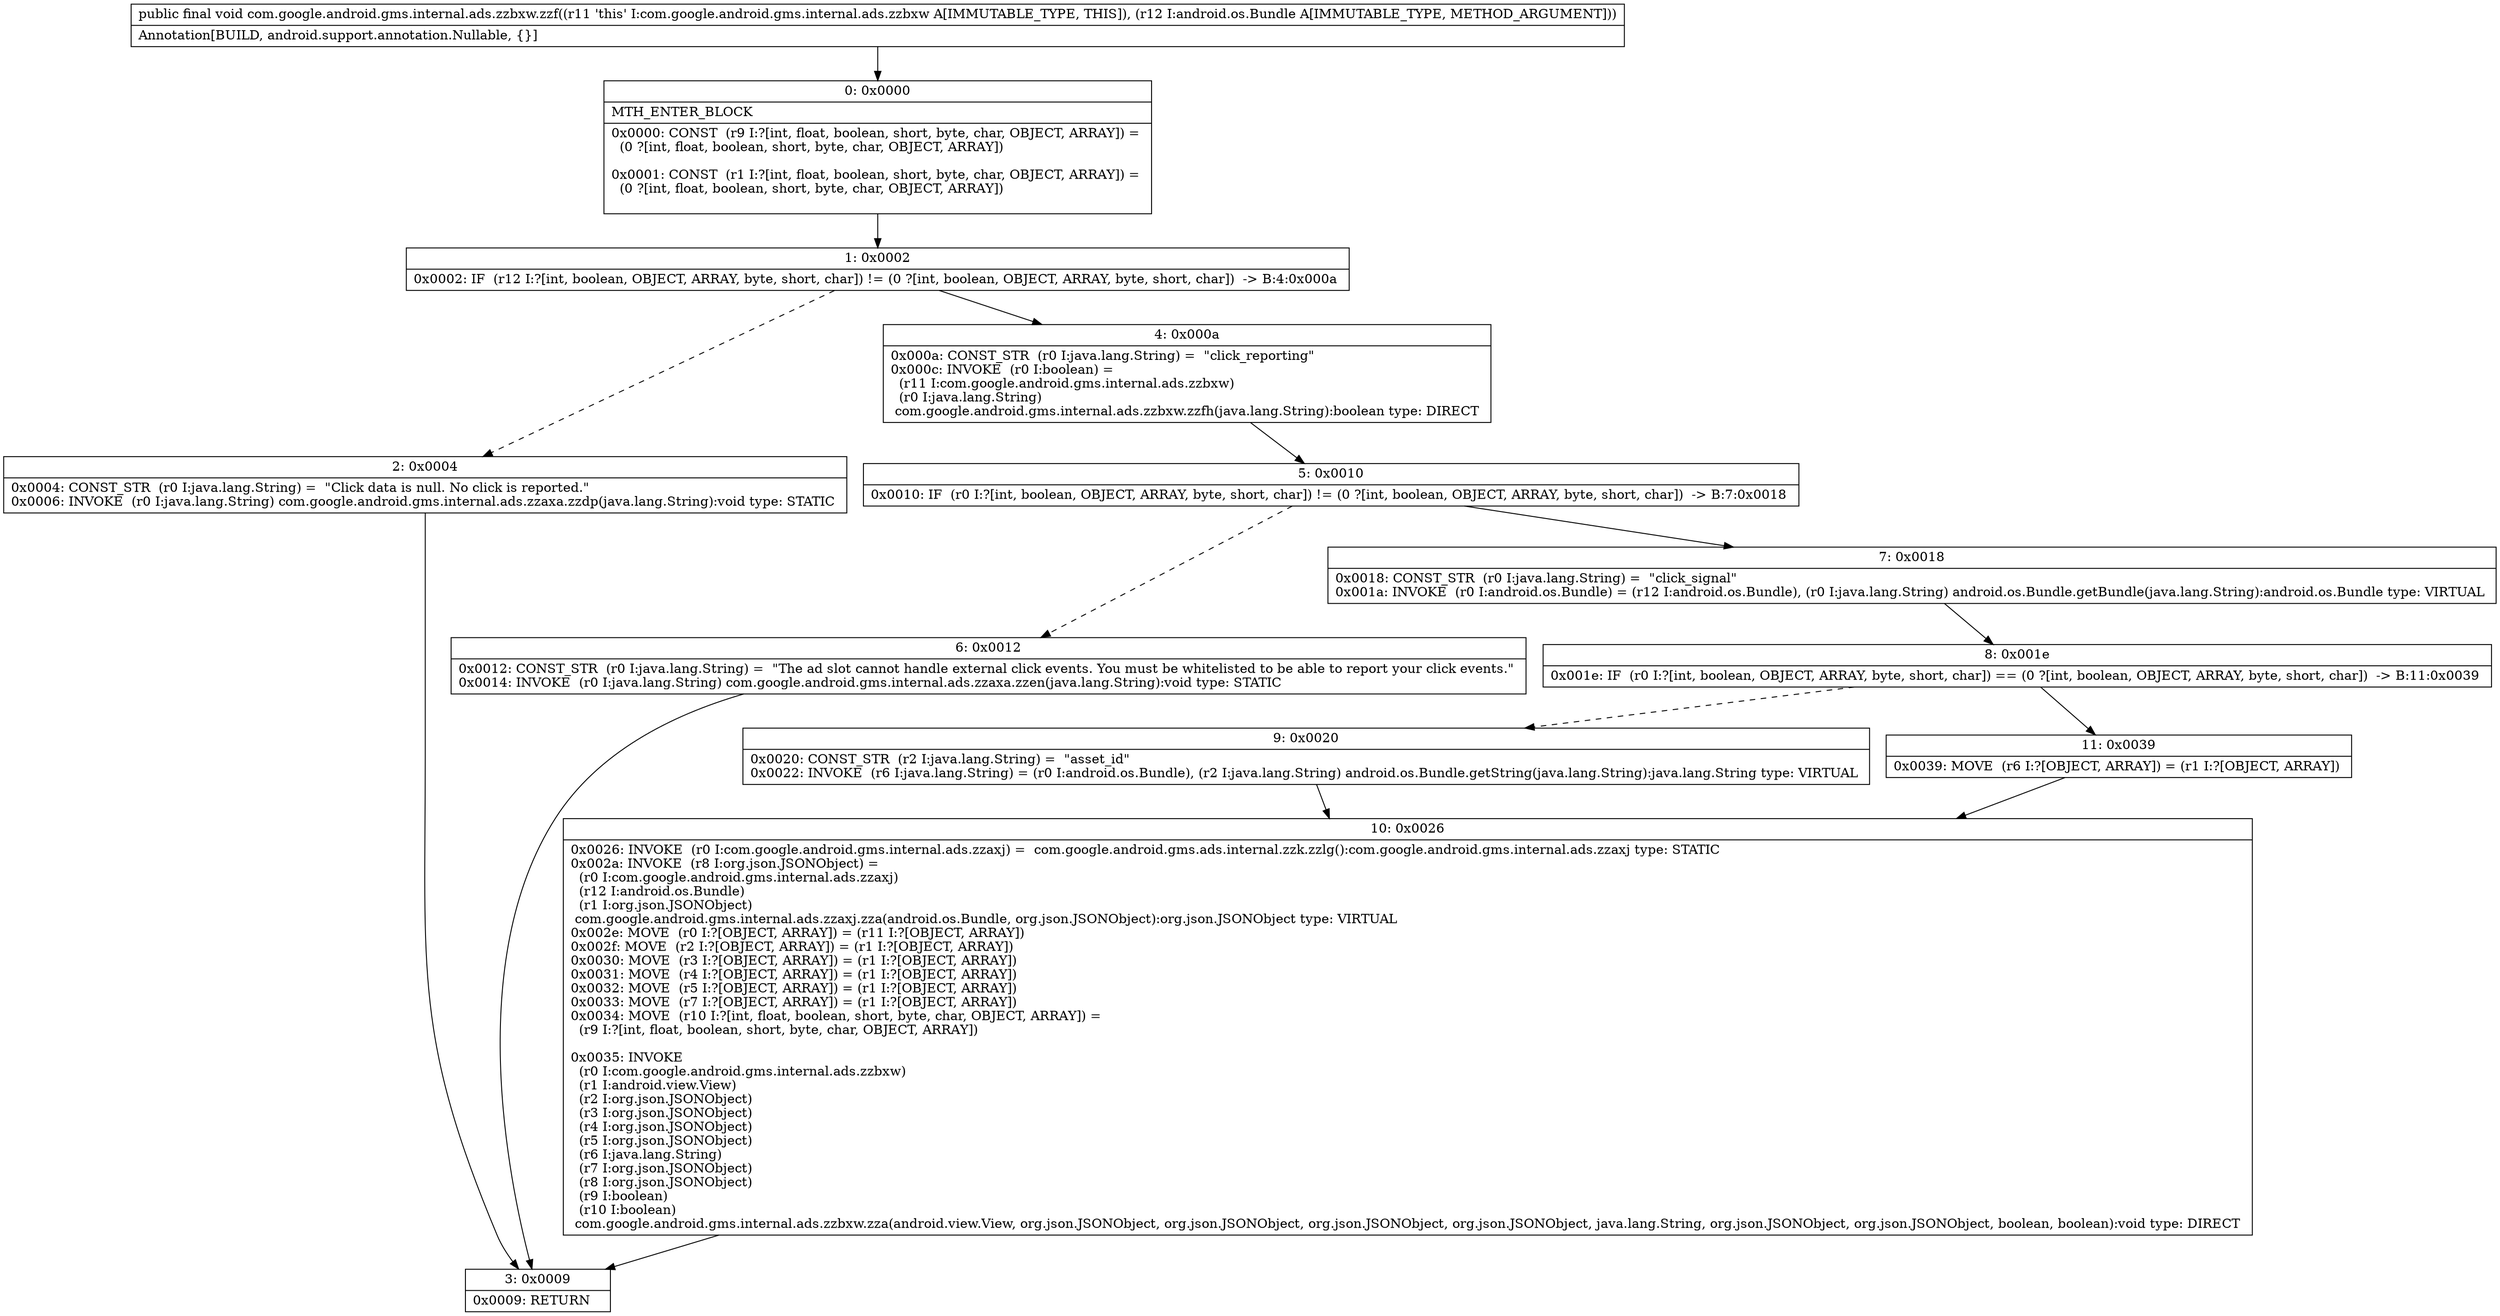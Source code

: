 digraph "CFG forcom.google.android.gms.internal.ads.zzbxw.zzf(Landroid\/os\/Bundle;)V" {
Node_0 [shape=record,label="{0\:\ 0x0000|MTH_ENTER_BLOCK\l|0x0000: CONST  (r9 I:?[int, float, boolean, short, byte, char, OBJECT, ARRAY]) = \l  (0 ?[int, float, boolean, short, byte, char, OBJECT, ARRAY])\l \l0x0001: CONST  (r1 I:?[int, float, boolean, short, byte, char, OBJECT, ARRAY]) = \l  (0 ?[int, float, boolean, short, byte, char, OBJECT, ARRAY])\l \l}"];
Node_1 [shape=record,label="{1\:\ 0x0002|0x0002: IF  (r12 I:?[int, boolean, OBJECT, ARRAY, byte, short, char]) != (0 ?[int, boolean, OBJECT, ARRAY, byte, short, char])  \-\> B:4:0x000a \l}"];
Node_2 [shape=record,label="{2\:\ 0x0004|0x0004: CONST_STR  (r0 I:java.lang.String) =  \"Click data is null. No click is reported.\" \l0x0006: INVOKE  (r0 I:java.lang.String) com.google.android.gms.internal.ads.zzaxa.zzdp(java.lang.String):void type: STATIC \l}"];
Node_3 [shape=record,label="{3\:\ 0x0009|0x0009: RETURN   \l}"];
Node_4 [shape=record,label="{4\:\ 0x000a|0x000a: CONST_STR  (r0 I:java.lang.String) =  \"click_reporting\" \l0x000c: INVOKE  (r0 I:boolean) = \l  (r11 I:com.google.android.gms.internal.ads.zzbxw)\l  (r0 I:java.lang.String)\l com.google.android.gms.internal.ads.zzbxw.zzfh(java.lang.String):boolean type: DIRECT \l}"];
Node_5 [shape=record,label="{5\:\ 0x0010|0x0010: IF  (r0 I:?[int, boolean, OBJECT, ARRAY, byte, short, char]) != (0 ?[int, boolean, OBJECT, ARRAY, byte, short, char])  \-\> B:7:0x0018 \l}"];
Node_6 [shape=record,label="{6\:\ 0x0012|0x0012: CONST_STR  (r0 I:java.lang.String) =  \"The ad slot cannot handle external click events. You must be whitelisted to be able to report your click events.\" \l0x0014: INVOKE  (r0 I:java.lang.String) com.google.android.gms.internal.ads.zzaxa.zzen(java.lang.String):void type: STATIC \l}"];
Node_7 [shape=record,label="{7\:\ 0x0018|0x0018: CONST_STR  (r0 I:java.lang.String) =  \"click_signal\" \l0x001a: INVOKE  (r0 I:android.os.Bundle) = (r12 I:android.os.Bundle), (r0 I:java.lang.String) android.os.Bundle.getBundle(java.lang.String):android.os.Bundle type: VIRTUAL \l}"];
Node_8 [shape=record,label="{8\:\ 0x001e|0x001e: IF  (r0 I:?[int, boolean, OBJECT, ARRAY, byte, short, char]) == (0 ?[int, boolean, OBJECT, ARRAY, byte, short, char])  \-\> B:11:0x0039 \l}"];
Node_9 [shape=record,label="{9\:\ 0x0020|0x0020: CONST_STR  (r2 I:java.lang.String) =  \"asset_id\" \l0x0022: INVOKE  (r6 I:java.lang.String) = (r0 I:android.os.Bundle), (r2 I:java.lang.String) android.os.Bundle.getString(java.lang.String):java.lang.String type: VIRTUAL \l}"];
Node_10 [shape=record,label="{10\:\ 0x0026|0x0026: INVOKE  (r0 I:com.google.android.gms.internal.ads.zzaxj) =  com.google.android.gms.ads.internal.zzk.zzlg():com.google.android.gms.internal.ads.zzaxj type: STATIC \l0x002a: INVOKE  (r8 I:org.json.JSONObject) = \l  (r0 I:com.google.android.gms.internal.ads.zzaxj)\l  (r12 I:android.os.Bundle)\l  (r1 I:org.json.JSONObject)\l com.google.android.gms.internal.ads.zzaxj.zza(android.os.Bundle, org.json.JSONObject):org.json.JSONObject type: VIRTUAL \l0x002e: MOVE  (r0 I:?[OBJECT, ARRAY]) = (r11 I:?[OBJECT, ARRAY]) \l0x002f: MOVE  (r2 I:?[OBJECT, ARRAY]) = (r1 I:?[OBJECT, ARRAY]) \l0x0030: MOVE  (r3 I:?[OBJECT, ARRAY]) = (r1 I:?[OBJECT, ARRAY]) \l0x0031: MOVE  (r4 I:?[OBJECT, ARRAY]) = (r1 I:?[OBJECT, ARRAY]) \l0x0032: MOVE  (r5 I:?[OBJECT, ARRAY]) = (r1 I:?[OBJECT, ARRAY]) \l0x0033: MOVE  (r7 I:?[OBJECT, ARRAY]) = (r1 I:?[OBJECT, ARRAY]) \l0x0034: MOVE  (r10 I:?[int, float, boolean, short, byte, char, OBJECT, ARRAY]) = \l  (r9 I:?[int, float, boolean, short, byte, char, OBJECT, ARRAY])\l \l0x0035: INVOKE  \l  (r0 I:com.google.android.gms.internal.ads.zzbxw)\l  (r1 I:android.view.View)\l  (r2 I:org.json.JSONObject)\l  (r3 I:org.json.JSONObject)\l  (r4 I:org.json.JSONObject)\l  (r5 I:org.json.JSONObject)\l  (r6 I:java.lang.String)\l  (r7 I:org.json.JSONObject)\l  (r8 I:org.json.JSONObject)\l  (r9 I:boolean)\l  (r10 I:boolean)\l com.google.android.gms.internal.ads.zzbxw.zza(android.view.View, org.json.JSONObject, org.json.JSONObject, org.json.JSONObject, org.json.JSONObject, java.lang.String, org.json.JSONObject, org.json.JSONObject, boolean, boolean):void type: DIRECT \l}"];
Node_11 [shape=record,label="{11\:\ 0x0039|0x0039: MOVE  (r6 I:?[OBJECT, ARRAY]) = (r1 I:?[OBJECT, ARRAY]) \l}"];
MethodNode[shape=record,label="{public final void com.google.android.gms.internal.ads.zzbxw.zzf((r11 'this' I:com.google.android.gms.internal.ads.zzbxw A[IMMUTABLE_TYPE, THIS]), (r12 I:android.os.Bundle A[IMMUTABLE_TYPE, METHOD_ARGUMENT]))  | Annotation[BUILD, android.support.annotation.Nullable, \{\}]\l}"];
MethodNode -> Node_0;
Node_0 -> Node_1;
Node_1 -> Node_2[style=dashed];
Node_1 -> Node_4;
Node_2 -> Node_3;
Node_4 -> Node_5;
Node_5 -> Node_6[style=dashed];
Node_5 -> Node_7;
Node_6 -> Node_3;
Node_7 -> Node_8;
Node_8 -> Node_9[style=dashed];
Node_8 -> Node_11;
Node_9 -> Node_10;
Node_10 -> Node_3;
Node_11 -> Node_10;
}

